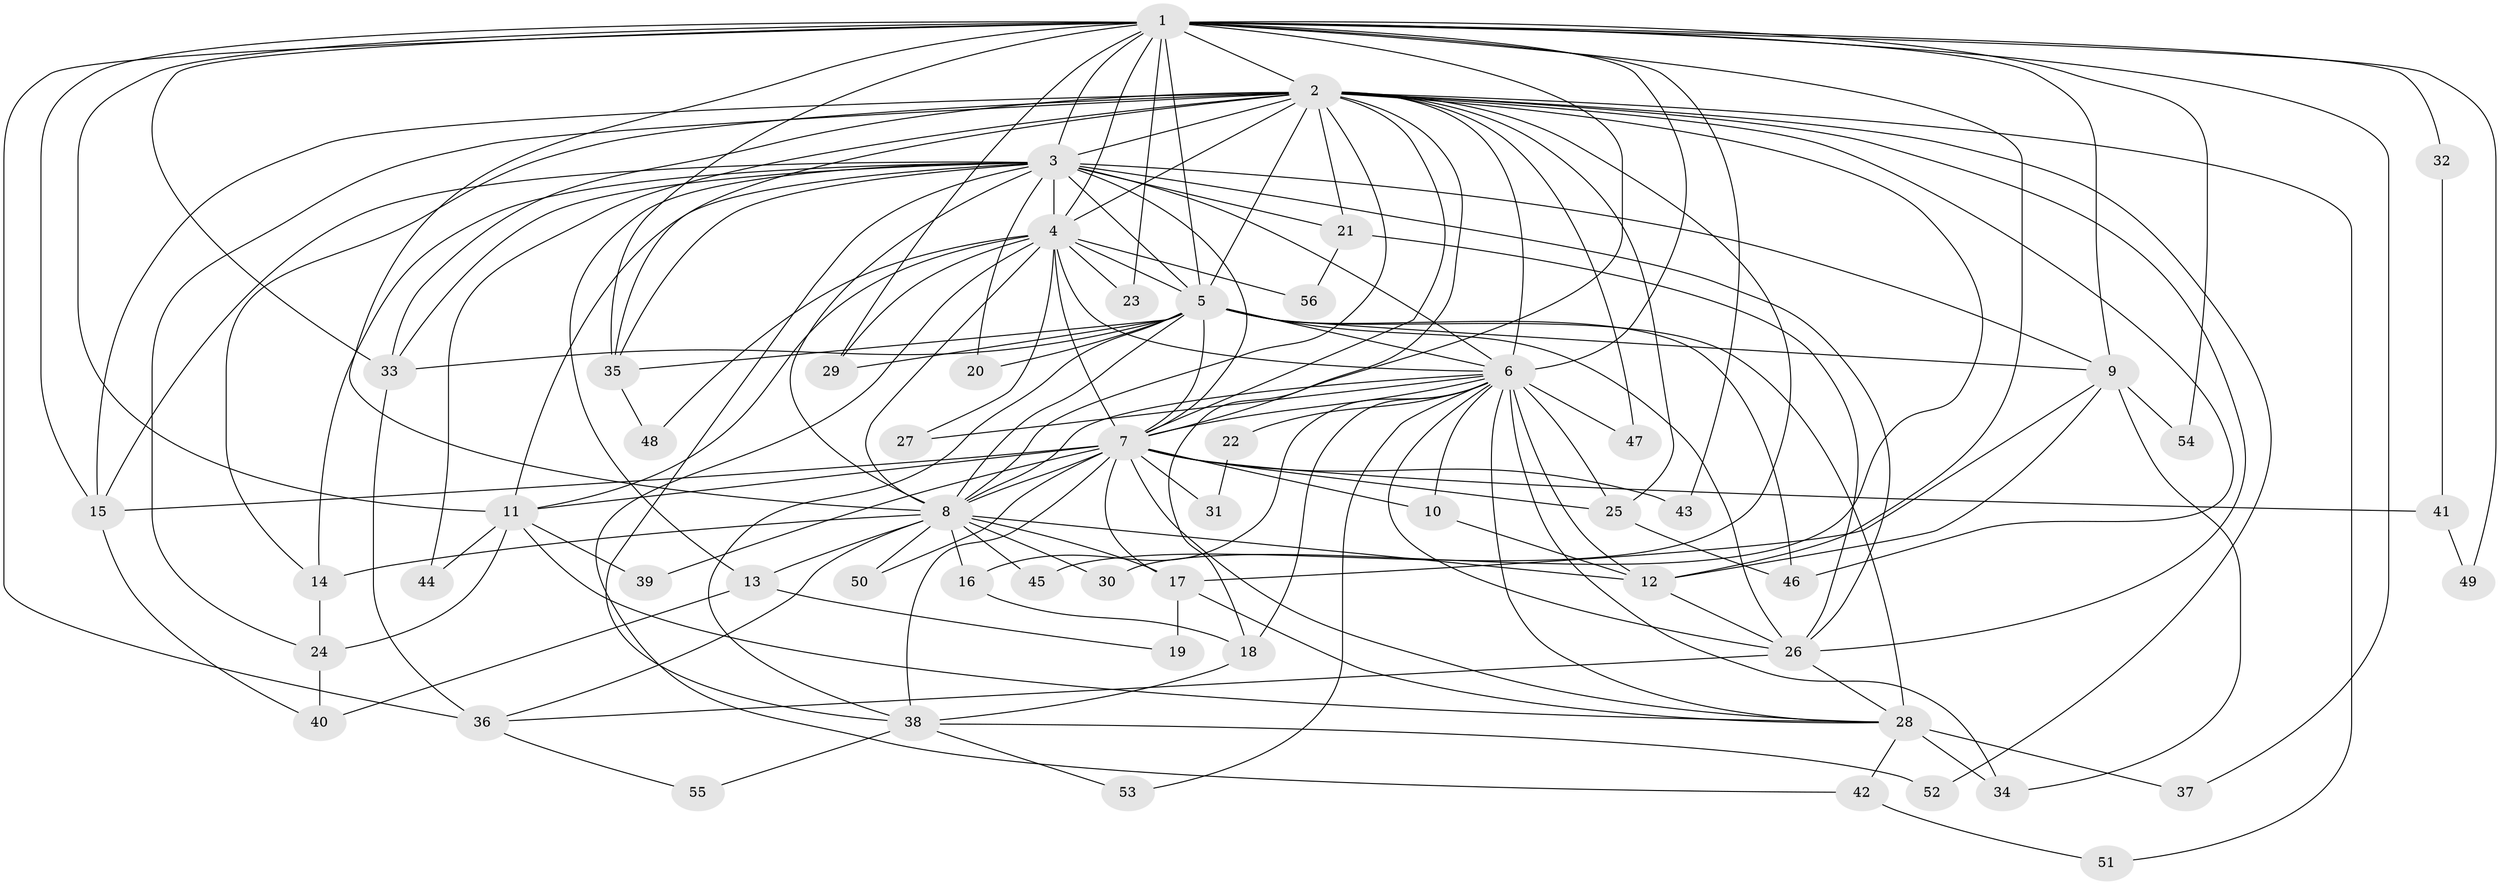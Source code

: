 // original degree distribution, {21: 0.009009009009009009, 27: 0.009009009009009009, 18: 0.02702702702702703, 28: 0.009009009009009009, 23: 0.009009009009009009, 22: 0.009009009009009009, 19: 0.009009009009009009, 20: 0.009009009009009009, 6: 0.018018018018018018, 3: 0.21621621621621623, 2: 0.5045045045045045, 4: 0.11711711711711711, 5: 0.04504504504504504, 7: 0.009009009009009009}
// Generated by graph-tools (version 1.1) at 2025/34/03/09/25 02:34:56]
// undirected, 56 vertices, 155 edges
graph export_dot {
graph [start="1"]
  node [color=gray90,style=filled];
  1;
  2;
  3;
  4;
  5;
  6;
  7;
  8;
  9;
  10;
  11;
  12;
  13;
  14;
  15;
  16;
  17;
  18;
  19;
  20;
  21;
  22;
  23;
  24;
  25;
  26;
  27;
  28;
  29;
  30;
  31;
  32;
  33;
  34;
  35;
  36;
  37;
  38;
  39;
  40;
  41;
  42;
  43;
  44;
  45;
  46;
  47;
  48;
  49;
  50;
  51;
  52;
  53;
  54;
  55;
  56;
  1 -- 2 [weight=3.0];
  1 -- 3 [weight=4.0];
  1 -- 4 [weight=3.0];
  1 -- 5 [weight=2.0];
  1 -- 6 [weight=3.0];
  1 -- 7 [weight=2.0];
  1 -- 8 [weight=2.0];
  1 -- 9 [weight=1.0];
  1 -- 11 [weight=2.0];
  1 -- 12 [weight=1.0];
  1 -- 15 [weight=1.0];
  1 -- 23 [weight=1.0];
  1 -- 29 [weight=1.0];
  1 -- 32 [weight=1.0];
  1 -- 33 [weight=1.0];
  1 -- 35 [weight=1.0];
  1 -- 36 [weight=1.0];
  1 -- 37 [weight=1.0];
  1 -- 43 [weight=1.0];
  1 -- 49 [weight=1.0];
  1 -- 54 [weight=1.0];
  2 -- 3 [weight=2.0];
  2 -- 4 [weight=1.0];
  2 -- 5 [weight=1.0];
  2 -- 6 [weight=1.0];
  2 -- 7 [weight=1.0];
  2 -- 8 [weight=1.0];
  2 -- 14 [weight=1.0];
  2 -- 15 [weight=1.0];
  2 -- 18 [weight=1.0];
  2 -- 21 [weight=1.0];
  2 -- 24 [weight=1.0];
  2 -- 25 [weight=1.0];
  2 -- 26 [weight=1.0];
  2 -- 30 [weight=1.0];
  2 -- 33 [weight=1.0];
  2 -- 35 [weight=1.0];
  2 -- 44 [weight=1.0];
  2 -- 45 [weight=1.0];
  2 -- 46 [weight=1.0];
  2 -- 47 [weight=1.0];
  2 -- 51 [weight=1.0];
  2 -- 52 [weight=1.0];
  3 -- 4 [weight=2.0];
  3 -- 5 [weight=3.0];
  3 -- 6 [weight=3.0];
  3 -- 7 [weight=2.0];
  3 -- 8 [weight=2.0];
  3 -- 9 [weight=1.0];
  3 -- 11 [weight=1.0];
  3 -- 13 [weight=3.0];
  3 -- 14 [weight=2.0];
  3 -- 15 [weight=1.0];
  3 -- 20 [weight=2.0];
  3 -- 21 [weight=1.0];
  3 -- 26 [weight=2.0];
  3 -- 33 [weight=1.0];
  3 -- 35 [weight=1.0];
  3 -- 38 [weight=1.0];
  4 -- 5 [weight=1.0];
  4 -- 6 [weight=1.0];
  4 -- 7 [weight=1.0];
  4 -- 8 [weight=1.0];
  4 -- 11 [weight=1.0];
  4 -- 23 [weight=1.0];
  4 -- 27 [weight=1.0];
  4 -- 29 [weight=1.0];
  4 -- 42 [weight=1.0];
  4 -- 48 [weight=1.0];
  4 -- 56 [weight=1.0];
  5 -- 6 [weight=1.0];
  5 -- 7 [weight=1.0];
  5 -- 8 [weight=2.0];
  5 -- 9 [weight=1.0];
  5 -- 20 [weight=1.0];
  5 -- 26 [weight=2.0];
  5 -- 28 [weight=8.0];
  5 -- 29 [weight=1.0];
  5 -- 33 [weight=1.0];
  5 -- 35 [weight=1.0];
  5 -- 38 [weight=1.0];
  5 -- 46 [weight=1.0];
  6 -- 7 [weight=1.0];
  6 -- 8 [weight=1.0];
  6 -- 10 [weight=1.0];
  6 -- 12 [weight=1.0];
  6 -- 16 [weight=1.0];
  6 -- 18 [weight=1.0];
  6 -- 22 [weight=1.0];
  6 -- 25 [weight=1.0];
  6 -- 26 [weight=1.0];
  6 -- 27 [weight=1.0];
  6 -- 28 [weight=1.0];
  6 -- 34 [weight=1.0];
  6 -- 47 [weight=1.0];
  6 -- 53 [weight=1.0];
  7 -- 8 [weight=2.0];
  7 -- 10 [weight=1.0];
  7 -- 11 [weight=1.0];
  7 -- 15 [weight=1.0];
  7 -- 17 [weight=1.0];
  7 -- 25 [weight=1.0];
  7 -- 28 [weight=1.0];
  7 -- 31 [weight=1.0];
  7 -- 38 [weight=1.0];
  7 -- 39 [weight=1.0];
  7 -- 41 [weight=1.0];
  7 -- 43 [weight=1.0];
  7 -- 50 [weight=1.0];
  8 -- 12 [weight=1.0];
  8 -- 13 [weight=1.0];
  8 -- 14 [weight=1.0];
  8 -- 16 [weight=2.0];
  8 -- 17 [weight=1.0];
  8 -- 30 [weight=1.0];
  8 -- 36 [weight=1.0];
  8 -- 45 [weight=1.0];
  8 -- 50 [weight=1.0];
  9 -- 12 [weight=1.0];
  9 -- 17 [weight=1.0];
  9 -- 34 [weight=1.0];
  9 -- 54 [weight=1.0];
  10 -- 12 [weight=1.0];
  11 -- 24 [weight=1.0];
  11 -- 28 [weight=1.0];
  11 -- 39 [weight=1.0];
  11 -- 44 [weight=1.0];
  12 -- 26 [weight=1.0];
  13 -- 19 [weight=1.0];
  13 -- 40 [weight=1.0];
  14 -- 24 [weight=1.0];
  15 -- 40 [weight=1.0];
  16 -- 18 [weight=1.0];
  17 -- 19 [weight=2.0];
  17 -- 28 [weight=2.0];
  18 -- 38 [weight=1.0];
  21 -- 26 [weight=1.0];
  21 -- 56 [weight=1.0];
  22 -- 31 [weight=1.0];
  24 -- 40 [weight=2.0];
  25 -- 46 [weight=2.0];
  26 -- 28 [weight=1.0];
  26 -- 36 [weight=1.0];
  28 -- 34 [weight=1.0];
  28 -- 37 [weight=1.0];
  28 -- 42 [weight=1.0];
  32 -- 41 [weight=1.0];
  33 -- 36 [weight=1.0];
  35 -- 48 [weight=1.0];
  36 -- 55 [weight=1.0];
  38 -- 52 [weight=1.0];
  38 -- 53 [weight=1.0];
  38 -- 55 [weight=1.0];
  41 -- 49 [weight=1.0];
  42 -- 51 [weight=1.0];
}
